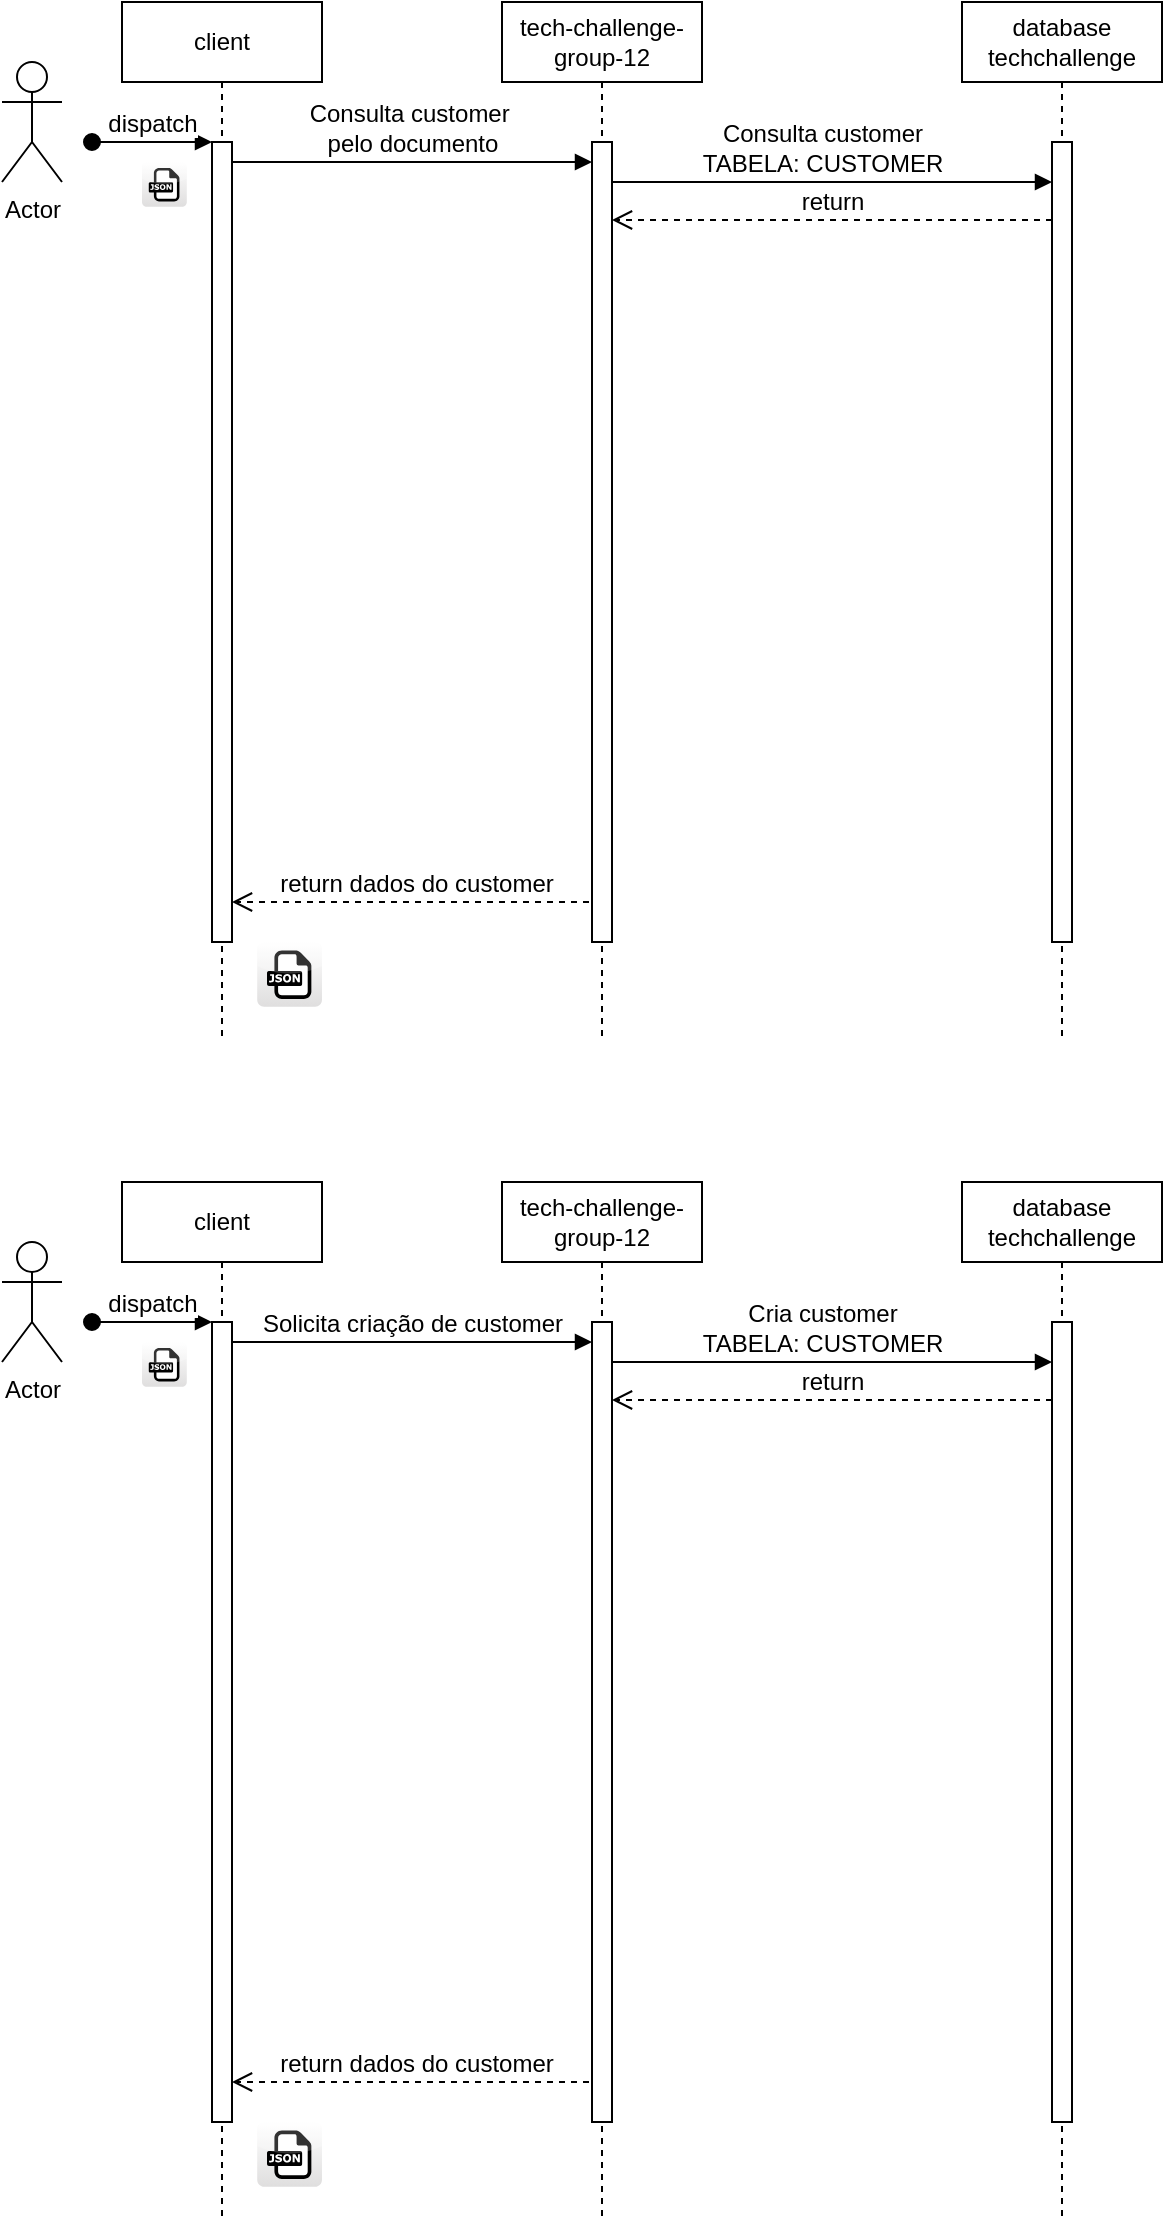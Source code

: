 <mxfile version="24.7.17">
  <diagram name="Página-1" id="qKcZusK52LE6Ck6sA0iH">
    <mxGraphModel dx="2440" dy="868" grid="1" gridSize="10" guides="1" tooltips="1" connect="1" arrows="1" fold="1" page="1" pageScale="1" pageWidth="827" pageHeight="1169" math="0" shadow="0">
      <root>
        <mxCell id="0" />
        <mxCell id="1" parent="0" />
        <mxCell id="6wfAjtvKT6K62waF33tj-1" value="client" style="shape=umlLifeline;perimeter=lifelinePerimeter;whiteSpace=wrap;html=1;container=0;dropTarget=0;collapsible=0;recursiveResize=0;outlineConnect=0;portConstraint=eastwest;newEdgeStyle={&quot;edgeStyle&quot;:&quot;elbowEdgeStyle&quot;,&quot;elbow&quot;:&quot;vertical&quot;,&quot;curved&quot;:0,&quot;rounded&quot;:0};fontSize=12;" vertex="1" parent="1">
          <mxGeometry x="120" y="40" width="100" height="520" as="geometry" />
        </mxCell>
        <mxCell id="6wfAjtvKT6K62waF33tj-2" value="" style="html=1;points=[];perimeter=orthogonalPerimeter;outlineConnect=0;targetShapes=umlLifeline;portConstraint=eastwest;newEdgeStyle={&quot;edgeStyle&quot;:&quot;elbowEdgeStyle&quot;,&quot;elbow&quot;:&quot;vertical&quot;,&quot;curved&quot;:0,&quot;rounded&quot;:0};fontSize=12;" vertex="1" parent="6wfAjtvKT6K62waF33tj-1">
          <mxGeometry x="45" y="70" width="10" height="400" as="geometry" />
        </mxCell>
        <mxCell id="6wfAjtvKT6K62waF33tj-3" value="dispatch" style="html=1;verticalAlign=bottom;startArrow=oval;endArrow=block;startSize=8;edgeStyle=elbowEdgeStyle;elbow=vertical;curved=0;rounded=0;fontSize=12;" edge="1" parent="6wfAjtvKT6K62waF33tj-1" target="6wfAjtvKT6K62waF33tj-2">
          <mxGeometry relative="1" as="geometry">
            <mxPoint x="-15" y="70" as="sourcePoint" />
          </mxGeometry>
        </mxCell>
        <mxCell id="6wfAjtvKT6K62waF33tj-4" value="Consulta customer&amp;nbsp;&lt;div&gt;pelo documento&lt;/div&gt;" style="html=1;verticalAlign=bottom;endArrow=block;edgeStyle=elbowEdgeStyle;elbow=vertical;curved=0;rounded=0;fontSize=12;" edge="1" parent="1" source="6wfAjtvKT6K62waF33tj-2" target="6wfAjtvKT6K62waF33tj-7">
          <mxGeometry relative="1" as="geometry">
            <mxPoint x="275" y="130" as="sourcePoint" />
            <Array as="points">
              <mxPoint x="260" y="120" />
            </Array>
            <mxPoint x="345" y="120" as="targetPoint" />
          </mxGeometry>
        </mxCell>
        <mxCell id="6wfAjtvKT6K62waF33tj-5" value="return dados do customer" style="html=1;verticalAlign=bottom;endArrow=open;dashed=1;endSize=8;edgeStyle=elbowEdgeStyle;elbow=vertical;curved=0;rounded=0;fontSize=12;" edge="1" parent="1">
          <mxGeometry x="0.007" relative="1" as="geometry">
            <mxPoint x="175" y="490" as="targetPoint" />
            <Array as="points">
              <mxPoint x="270" y="490" />
            </Array>
            <mxPoint x="359.5" y="490" as="sourcePoint" />
            <mxPoint as="offset" />
          </mxGeometry>
        </mxCell>
        <mxCell id="6wfAjtvKT6K62waF33tj-6" value="tech-challenge-group-12" style="shape=umlLifeline;perimeter=lifelinePerimeter;whiteSpace=wrap;html=1;container=0;dropTarget=0;collapsible=0;recursiveResize=0;outlineConnect=0;portConstraint=eastwest;newEdgeStyle={&quot;edgeStyle&quot;:&quot;elbowEdgeStyle&quot;,&quot;elbow&quot;:&quot;vertical&quot;,&quot;curved&quot;:0,&quot;rounded&quot;:0};fontSize=12;" vertex="1" parent="1">
          <mxGeometry x="310" y="40" width="100" height="520" as="geometry" />
        </mxCell>
        <mxCell id="6wfAjtvKT6K62waF33tj-7" value="" style="html=1;points=[];perimeter=orthogonalPerimeter;outlineConnect=0;targetShapes=umlLifeline;portConstraint=eastwest;newEdgeStyle={&quot;edgeStyle&quot;:&quot;elbowEdgeStyle&quot;,&quot;elbow&quot;:&quot;vertical&quot;,&quot;curved&quot;:0,&quot;rounded&quot;:0};fontSize=12;" vertex="1" parent="6wfAjtvKT6K62waF33tj-6">
          <mxGeometry x="45" y="70" width="10" height="400" as="geometry" />
        </mxCell>
        <mxCell id="6wfAjtvKT6K62waF33tj-8" value="database&lt;br style=&quot;font-size: 12px;&quot;&gt;techchallenge" style="shape=umlLifeline;perimeter=lifelinePerimeter;whiteSpace=wrap;html=1;container=0;dropTarget=0;collapsible=0;recursiveResize=0;outlineConnect=0;portConstraint=eastwest;newEdgeStyle={&quot;edgeStyle&quot;:&quot;elbowEdgeStyle&quot;,&quot;elbow&quot;:&quot;vertical&quot;,&quot;curved&quot;:0,&quot;rounded&quot;:0};fontSize=12;" vertex="1" parent="1">
          <mxGeometry x="540" y="40" width="100" height="520" as="geometry" />
        </mxCell>
        <mxCell id="6wfAjtvKT6K62waF33tj-9" value="" style="html=1;points=[];perimeter=orthogonalPerimeter;outlineConnect=0;targetShapes=umlLifeline;portConstraint=eastwest;newEdgeStyle={&quot;edgeStyle&quot;:&quot;elbowEdgeStyle&quot;,&quot;elbow&quot;:&quot;vertical&quot;,&quot;curved&quot;:0,&quot;rounded&quot;:0};fontSize=12;" vertex="1" parent="6wfAjtvKT6K62waF33tj-8">
          <mxGeometry x="45" y="70" width="10" height="400" as="geometry" />
        </mxCell>
        <mxCell id="6wfAjtvKT6K62waF33tj-12" value="Consulta customer&lt;div style=&quot;font-size: 12px;&quot;&gt;TABELA:&amp;nbsp;CUSTOMER&lt;/div&gt;" style="html=1;verticalAlign=bottom;endArrow=block;edgeStyle=elbowEdgeStyle;elbow=vertical;curved=0;rounded=0;fontSize=12;" edge="1" parent="1">
          <mxGeometry relative="1" as="geometry">
            <mxPoint x="365" y="120" as="sourcePoint" />
            <Array as="points">
              <mxPoint x="360" y="130" />
            </Array>
            <mxPoint x="585" y="130" as="targetPoint" />
          </mxGeometry>
        </mxCell>
        <mxCell id="6wfAjtvKT6K62waF33tj-13" value="return" style="html=1;verticalAlign=bottom;endArrow=open;dashed=1;endSize=8;edgeStyle=elbowEdgeStyle;elbow=vertical;curved=0;rounded=0;fontSize=12;" edge="1" parent="1">
          <mxGeometry relative="1" as="geometry">
            <mxPoint x="365" y="149.0" as="targetPoint" />
            <Array as="points">
              <mxPoint x="415" y="149" />
            </Array>
            <mxPoint x="585" y="149" as="sourcePoint" />
          </mxGeometry>
        </mxCell>
        <mxCell id="6wfAjtvKT6K62waF33tj-16" value="" style="dashed=0;outlineConnect=0;html=1;align=center;labelPosition=center;verticalLabelPosition=bottom;verticalAlign=top;shape=mxgraph.webicons.json;gradientColor=#DFDEDE;fontSize=12;" vertex="1" parent="1">
          <mxGeometry x="130" y="120" width="22.4" height="22.4" as="geometry" />
        </mxCell>
        <mxCell id="6wfAjtvKT6K62waF33tj-17" value="" style="dashed=0;outlineConnect=0;html=1;align=center;labelPosition=center;verticalLabelPosition=bottom;verticalAlign=top;shape=mxgraph.webicons.json;gradientColor=#DFDEDE;fontSize=12;" vertex="1" parent="1">
          <mxGeometry x="187.6" y="510" width="32.4" height="32.4" as="geometry" />
        </mxCell>
        <mxCell id="6wfAjtvKT6K62waF33tj-18" value="Actor" style="shape=umlActor;verticalLabelPosition=bottom;verticalAlign=top;html=1;outlineConnect=0;fontSize=12;" vertex="1" parent="1">
          <mxGeometry x="60" y="70" width="30" height="60" as="geometry" />
        </mxCell>
        <mxCell id="6wfAjtvKT6K62waF33tj-19" value="client" style="shape=umlLifeline;perimeter=lifelinePerimeter;whiteSpace=wrap;html=1;container=0;dropTarget=0;collapsible=0;recursiveResize=0;outlineConnect=0;portConstraint=eastwest;newEdgeStyle={&quot;edgeStyle&quot;:&quot;elbowEdgeStyle&quot;,&quot;elbow&quot;:&quot;vertical&quot;,&quot;curved&quot;:0,&quot;rounded&quot;:0};fontSize=12;" vertex="1" parent="1">
          <mxGeometry x="120" y="630" width="100" height="520" as="geometry" />
        </mxCell>
        <mxCell id="6wfAjtvKT6K62waF33tj-20" value="" style="html=1;points=[];perimeter=orthogonalPerimeter;outlineConnect=0;targetShapes=umlLifeline;portConstraint=eastwest;newEdgeStyle={&quot;edgeStyle&quot;:&quot;elbowEdgeStyle&quot;,&quot;elbow&quot;:&quot;vertical&quot;,&quot;curved&quot;:0,&quot;rounded&quot;:0};fontSize=12;" vertex="1" parent="6wfAjtvKT6K62waF33tj-19">
          <mxGeometry x="45" y="70" width="10" height="400" as="geometry" />
        </mxCell>
        <mxCell id="6wfAjtvKT6K62waF33tj-21" value="dispatch" style="html=1;verticalAlign=bottom;startArrow=oval;endArrow=block;startSize=8;edgeStyle=elbowEdgeStyle;elbow=vertical;curved=0;rounded=0;fontSize=12;" edge="1" parent="6wfAjtvKT6K62waF33tj-19" target="6wfAjtvKT6K62waF33tj-20">
          <mxGeometry relative="1" as="geometry">
            <mxPoint x="-15" y="70" as="sourcePoint" />
          </mxGeometry>
        </mxCell>
        <mxCell id="6wfAjtvKT6K62waF33tj-22" value="Solicita criação de customer" style="html=1;verticalAlign=bottom;endArrow=block;edgeStyle=elbowEdgeStyle;elbow=vertical;curved=0;rounded=0;fontSize=12;" edge="1" parent="1" source="6wfAjtvKT6K62waF33tj-20" target="6wfAjtvKT6K62waF33tj-25">
          <mxGeometry relative="1" as="geometry">
            <mxPoint x="275" y="720" as="sourcePoint" />
            <Array as="points">
              <mxPoint x="260" y="710" />
            </Array>
            <mxPoint x="345" y="710" as="targetPoint" />
          </mxGeometry>
        </mxCell>
        <mxCell id="6wfAjtvKT6K62waF33tj-23" value="return dados do customer" style="html=1;verticalAlign=bottom;endArrow=open;dashed=1;endSize=8;edgeStyle=elbowEdgeStyle;elbow=vertical;curved=0;rounded=0;fontSize=12;" edge="1" parent="1">
          <mxGeometry x="0.007" relative="1" as="geometry">
            <mxPoint x="175" y="1080" as="targetPoint" />
            <Array as="points">
              <mxPoint x="270" y="1080" />
            </Array>
            <mxPoint x="359.5" y="1080" as="sourcePoint" />
            <mxPoint as="offset" />
          </mxGeometry>
        </mxCell>
        <mxCell id="6wfAjtvKT6K62waF33tj-24" value="tech-challenge-group-12" style="shape=umlLifeline;perimeter=lifelinePerimeter;whiteSpace=wrap;html=1;container=0;dropTarget=0;collapsible=0;recursiveResize=0;outlineConnect=0;portConstraint=eastwest;newEdgeStyle={&quot;edgeStyle&quot;:&quot;elbowEdgeStyle&quot;,&quot;elbow&quot;:&quot;vertical&quot;,&quot;curved&quot;:0,&quot;rounded&quot;:0};fontSize=12;" vertex="1" parent="1">
          <mxGeometry x="310" y="630" width="100" height="520" as="geometry" />
        </mxCell>
        <mxCell id="6wfAjtvKT6K62waF33tj-25" value="" style="html=1;points=[];perimeter=orthogonalPerimeter;outlineConnect=0;targetShapes=umlLifeline;portConstraint=eastwest;newEdgeStyle={&quot;edgeStyle&quot;:&quot;elbowEdgeStyle&quot;,&quot;elbow&quot;:&quot;vertical&quot;,&quot;curved&quot;:0,&quot;rounded&quot;:0};fontSize=12;" vertex="1" parent="6wfAjtvKT6K62waF33tj-24">
          <mxGeometry x="45" y="70" width="10" height="400" as="geometry" />
        </mxCell>
        <mxCell id="6wfAjtvKT6K62waF33tj-26" value="database&lt;br style=&quot;font-size: 12px;&quot;&gt;techchallenge" style="shape=umlLifeline;perimeter=lifelinePerimeter;whiteSpace=wrap;html=1;container=0;dropTarget=0;collapsible=0;recursiveResize=0;outlineConnect=0;portConstraint=eastwest;newEdgeStyle={&quot;edgeStyle&quot;:&quot;elbowEdgeStyle&quot;,&quot;elbow&quot;:&quot;vertical&quot;,&quot;curved&quot;:0,&quot;rounded&quot;:0};fontSize=12;" vertex="1" parent="1">
          <mxGeometry x="540" y="630" width="100" height="520" as="geometry" />
        </mxCell>
        <mxCell id="6wfAjtvKT6K62waF33tj-27" value="" style="html=1;points=[];perimeter=orthogonalPerimeter;outlineConnect=0;targetShapes=umlLifeline;portConstraint=eastwest;newEdgeStyle={&quot;edgeStyle&quot;:&quot;elbowEdgeStyle&quot;,&quot;elbow&quot;:&quot;vertical&quot;,&quot;curved&quot;:0,&quot;rounded&quot;:0};fontSize=12;" vertex="1" parent="6wfAjtvKT6K62waF33tj-26">
          <mxGeometry x="45" y="70" width="10" height="400" as="geometry" />
        </mxCell>
        <mxCell id="6wfAjtvKT6K62waF33tj-28" value="Cria customer&lt;div style=&quot;font-size: 12px;&quot;&gt;TABELA:&amp;nbsp;CUSTOMER&lt;/div&gt;" style="html=1;verticalAlign=bottom;endArrow=block;edgeStyle=elbowEdgeStyle;elbow=vertical;curved=0;rounded=0;fontSize=12;" edge="1" parent="1">
          <mxGeometry relative="1" as="geometry">
            <mxPoint x="365" y="710" as="sourcePoint" />
            <Array as="points">
              <mxPoint x="360" y="720" />
            </Array>
            <mxPoint x="585" y="720" as="targetPoint" />
          </mxGeometry>
        </mxCell>
        <mxCell id="6wfAjtvKT6K62waF33tj-29" value="return" style="html=1;verticalAlign=bottom;endArrow=open;dashed=1;endSize=8;edgeStyle=elbowEdgeStyle;elbow=vertical;curved=0;rounded=0;fontSize=12;" edge="1" parent="1">
          <mxGeometry relative="1" as="geometry">
            <mxPoint x="365" y="739" as="targetPoint" />
            <Array as="points">
              <mxPoint x="415" y="739" />
            </Array>
            <mxPoint x="585" y="739" as="sourcePoint" />
          </mxGeometry>
        </mxCell>
        <mxCell id="6wfAjtvKT6K62waF33tj-30" value="" style="dashed=0;outlineConnect=0;html=1;align=center;labelPosition=center;verticalLabelPosition=bottom;verticalAlign=top;shape=mxgraph.webicons.json;gradientColor=#DFDEDE;fontSize=12;" vertex="1" parent="1">
          <mxGeometry x="130" y="710" width="22.4" height="22.4" as="geometry" />
        </mxCell>
        <mxCell id="6wfAjtvKT6K62waF33tj-31" value="" style="dashed=0;outlineConnect=0;html=1;align=center;labelPosition=center;verticalLabelPosition=bottom;verticalAlign=top;shape=mxgraph.webicons.json;gradientColor=#DFDEDE;fontSize=12;" vertex="1" parent="1">
          <mxGeometry x="187.6" y="1100" width="32.4" height="32.4" as="geometry" />
        </mxCell>
        <mxCell id="6wfAjtvKT6K62waF33tj-32" value="Actor" style="shape=umlActor;verticalLabelPosition=bottom;verticalAlign=top;html=1;outlineConnect=0;fontSize=12;" vertex="1" parent="1">
          <mxGeometry x="60" y="660" width="30" height="60" as="geometry" />
        </mxCell>
      </root>
    </mxGraphModel>
  </diagram>
</mxfile>
